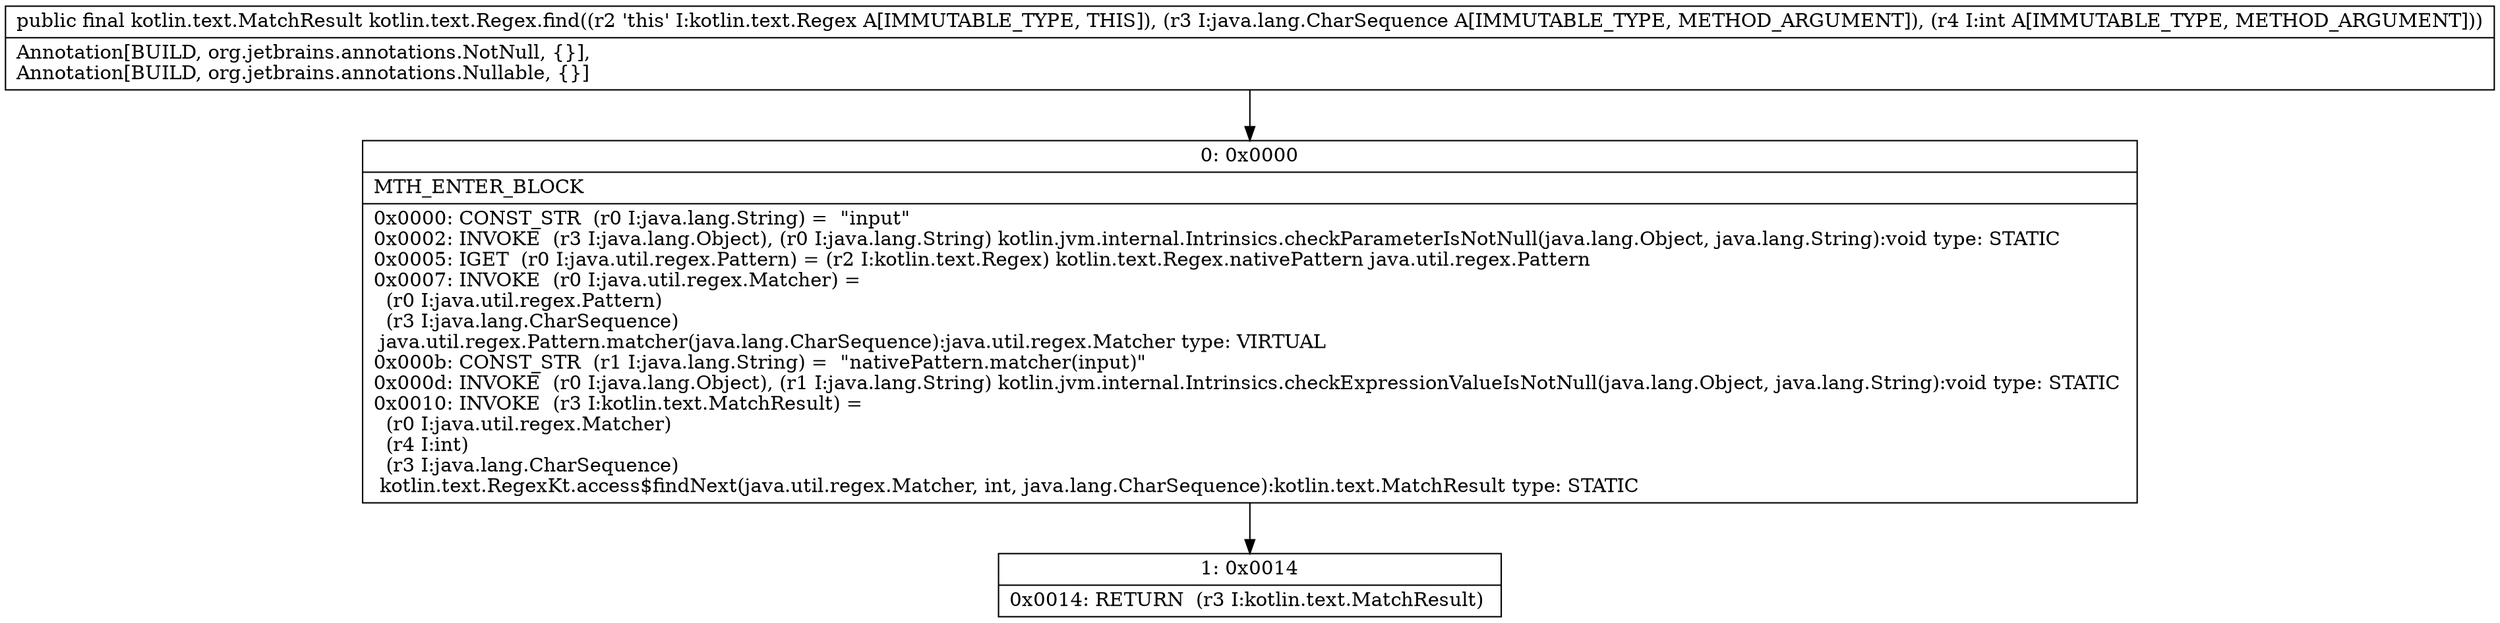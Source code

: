 digraph "CFG forkotlin.text.Regex.find(Ljava\/lang\/CharSequence;I)Lkotlin\/text\/MatchResult;" {
Node_0 [shape=record,label="{0\:\ 0x0000|MTH_ENTER_BLOCK\l|0x0000: CONST_STR  (r0 I:java.lang.String) =  \"input\" \l0x0002: INVOKE  (r3 I:java.lang.Object), (r0 I:java.lang.String) kotlin.jvm.internal.Intrinsics.checkParameterIsNotNull(java.lang.Object, java.lang.String):void type: STATIC \l0x0005: IGET  (r0 I:java.util.regex.Pattern) = (r2 I:kotlin.text.Regex) kotlin.text.Regex.nativePattern java.util.regex.Pattern \l0x0007: INVOKE  (r0 I:java.util.regex.Matcher) = \l  (r0 I:java.util.regex.Pattern)\l  (r3 I:java.lang.CharSequence)\l java.util.regex.Pattern.matcher(java.lang.CharSequence):java.util.regex.Matcher type: VIRTUAL \l0x000b: CONST_STR  (r1 I:java.lang.String) =  \"nativePattern.matcher(input)\" \l0x000d: INVOKE  (r0 I:java.lang.Object), (r1 I:java.lang.String) kotlin.jvm.internal.Intrinsics.checkExpressionValueIsNotNull(java.lang.Object, java.lang.String):void type: STATIC \l0x0010: INVOKE  (r3 I:kotlin.text.MatchResult) = \l  (r0 I:java.util.regex.Matcher)\l  (r4 I:int)\l  (r3 I:java.lang.CharSequence)\l kotlin.text.RegexKt.access$findNext(java.util.regex.Matcher, int, java.lang.CharSequence):kotlin.text.MatchResult type: STATIC \l}"];
Node_1 [shape=record,label="{1\:\ 0x0014|0x0014: RETURN  (r3 I:kotlin.text.MatchResult) \l}"];
MethodNode[shape=record,label="{public final kotlin.text.MatchResult kotlin.text.Regex.find((r2 'this' I:kotlin.text.Regex A[IMMUTABLE_TYPE, THIS]), (r3 I:java.lang.CharSequence A[IMMUTABLE_TYPE, METHOD_ARGUMENT]), (r4 I:int A[IMMUTABLE_TYPE, METHOD_ARGUMENT]))  | Annotation[BUILD, org.jetbrains.annotations.NotNull, \{\}], \lAnnotation[BUILD, org.jetbrains.annotations.Nullable, \{\}]\l}"];
MethodNode -> Node_0;
Node_0 -> Node_1;
}

